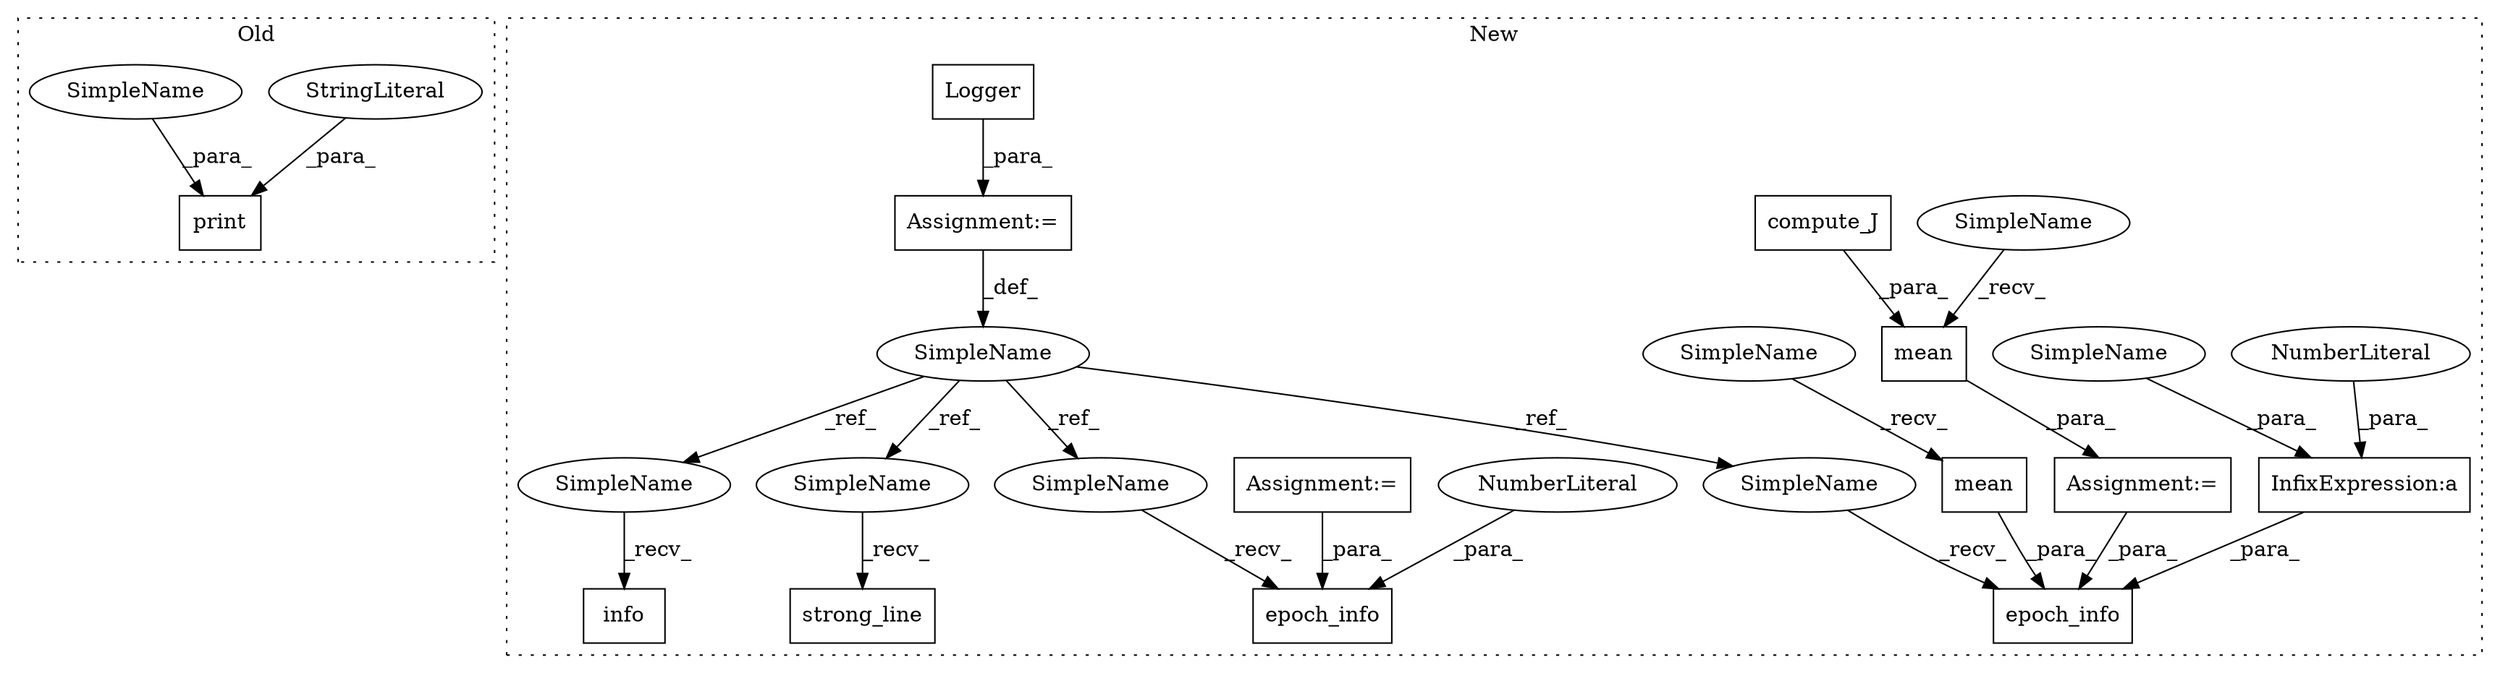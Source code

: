 digraph G {
subgraph cluster0 {
1 [label="print" a="32" s="7230,7360" l="6,1" shape="box"];
17 [label="StringLiteral" a="45" s="7248" l="7" shape="ellipse"];
18 [label="SimpleName" a="42" s="7246" l="1" shape="ellipse"];
label = "Old";
style="dotted";
}
subgraph cluster1 {
2 [label="compute_J" a="32" s="7672,7695" l="10,1" shape="box"];
3 [label="epoch_info" a="32" s="7776,7796" l="11,1" shape="box"];
4 [label="Logger" a="32" s="6940,6957" l="7,1" shape="box"];
5 [label="SimpleName" a="42" s="6933" l="6" shape="ellipse"];
6 [label="strong_line" a="32" s="6971" l="13" shape="box"];
7 [label="epoch_info" a="32" s="7463,7479" l="11,1" shape="box"];
8 [label="info" a="32" s="6997,7039" l="5,1" shape="box"];
9 [label="InfixExpression:a" a="27" s="7788" l="3" shape="box"];
10 [label="NumberLiteral" a="34" s="7474" l="1" shape="ellipse"];
11 [label="NumberLiteral" a="34" s="7791" l="1" shape="ellipse"];
12 [label="mean" a="32" s="7667,7696" l="5,1" shape="box"];
13 [label="mean" a="32" s="7729,7758" l="5,1" shape="box"];
14 [label="Assignment:=" a="7" s="7660" l="1" shape="box"];
15 [label="Assignment:=" a="7" s="7308" l="1" shape="box"];
16 [label="Assignment:=" a="7" s="6939" l="1" shape="box"];
19 [label="SimpleName" a="42" s="7723" l="5" shape="ellipse"];
20 [label="SimpleName" a="42" s="7661" l="5" shape="ellipse"];
21 [label="SimpleName" a="42" s="7769" l="6" shape="ellipse"];
22 [label="SimpleName" a="42" s="6990" l="6" shape="ellipse"];
23 [label="SimpleName" a="42" s="6964" l="6" shape="ellipse"];
24 [label="SimpleName" a="42" s="7456" l="6" shape="ellipse"];
25 [label="SimpleName" a="42" s="7787" l="1" shape="ellipse"];
label = "New";
style="dotted";
}
2 -> 12 [label="_para_"];
4 -> 16 [label="_para_"];
5 -> 21 [label="_ref_"];
5 -> 23 [label="_ref_"];
5 -> 22 [label="_ref_"];
5 -> 24 [label="_ref_"];
9 -> 3 [label="_para_"];
10 -> 7 [label="_para_"];
11 -> 9 [label="_para_"];
12 -> 14 [label="_para_"];
13 -> 3 [label="_para_"];
14 -> 3 [label="_para_"];
15 -> 7 [label="_para_"];
16 -> 5 [label="_def_"];
17 -> 1 [label="_para_"];
18 -> 1 [label="_para_"];
19 -> 13 [label="_recv_"];
20 -> 12 [label="_recv_"];
21 -> 3 [label="_recv_"];
22 -> 8 [label="_recv_"];
23 -> 6 [label="_recv_"];
24 -> 7 [label="_recv_"];
25 -> 9 [label="_para_"];
}